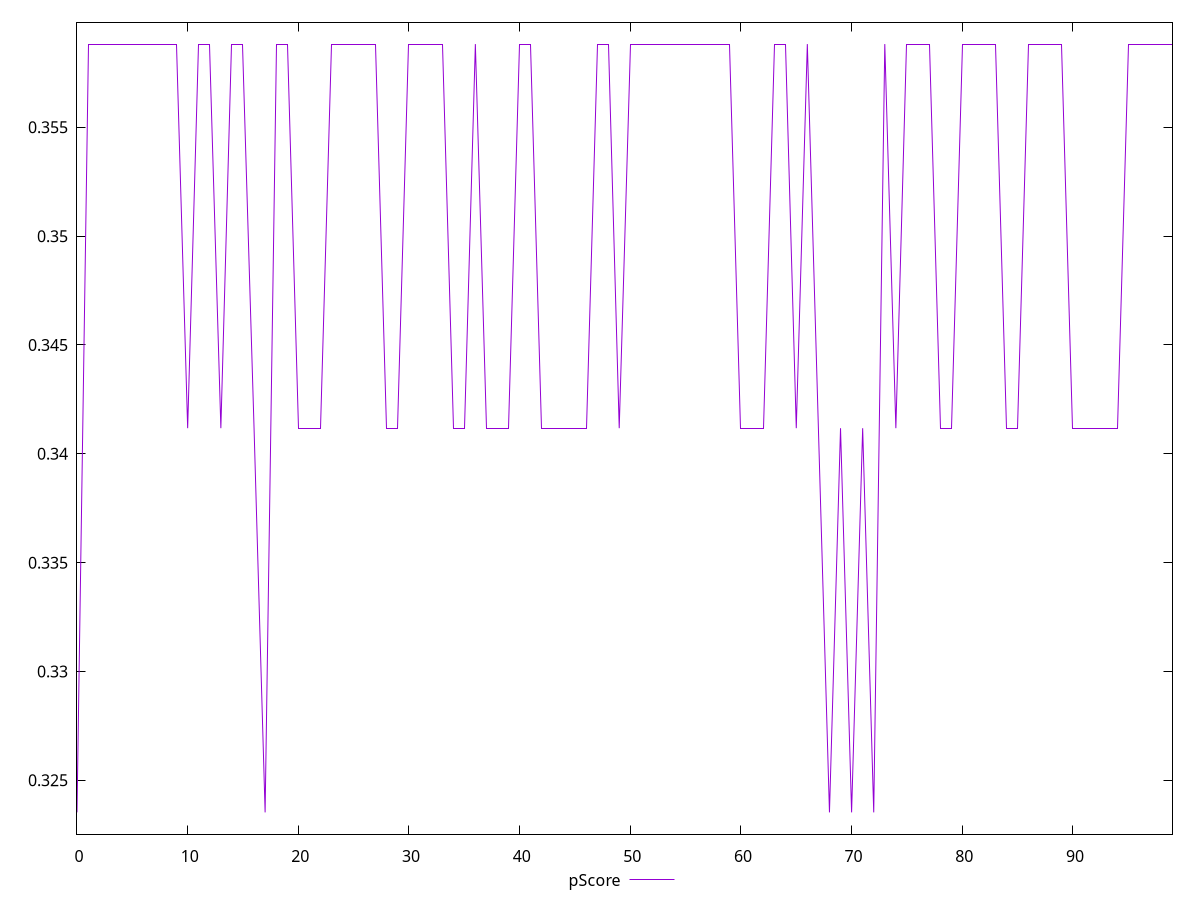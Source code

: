 reset

$pScore <<EOF
0 0.32352941176470584
1 0.3588235294117647
2 0.3588235294117647
3 0.3588235294117647
4 0.3588235294117647
5 0.3588235294117647
6 0.3588235294117647
7 0.3588235294117647
8 0.3588235294117647
9 0.3588235294117647
10 0.3411764705882353
11 0.3588235294117647
12 0.3588235294117647
13 0.3411764705882353
14 0.3588235294117647
15 0.3588235294117647
16 0.3411764705882353
17 0.32352941176470584
18 0.3588235294117647
19 0.3588235294117647
20 0.3411764705882353
21 0.3411764705882353
22 0.3411764705882353
23 0.3588235294117647
24 0.3588235294117647
25 0.3588235294117647
26 0.3588235294117647
27 0.3588235294117647
28 0.3411764705882353
29 0.3411764705882353
30 0.3588235294117647
31 0.3588235294117647
32 0.3588235294117647
33 0.3588235294117647
34 0.3411764705882353
35 0.3411764705882353
36 0.3588235294117647
37 0.3411764705882353
38 0.3411764705882353
39 0.3411764705882353
40 0.3588235294117647
41 0.3588235294117647
42 0.3411764705882353
43 0.3411764705882353
44 0.3411764705882353
45 0.3411764705882353
46 0.3411764705882353
47 0.3588235294117647
48 0.3588235294117647
49 0.3411764705882353
50 0.3588235294117647
51 0.3588235294117647
52 0.3588235294117647
53 0.3588235294117647
54 0.3588235294117647
55 0.3588235294117647
56 0.3588235294117647
57 0.3588235294117647
58 0.3588235294117647
59 0.3588235294117647
60 0.3411764705882353
61 0.3411764705882353
62 0.3411764705882353
63 0.3588235294117647
64 0.3588235294117647
65 0.3411764705882353
66 0.3588235294117647
67 0.3411764705882353
68 0.32352941176470584
69 0.3411764705882353
70 0.32352941176470584
71 0.3411764705882353
72 0.32352941176470584
73 0.3588235294117647
74 0.3411764705882353
75 0.3588235294117647
76 0.3588235294117647
77 0.3588235294117647
78 0.3411764705882353
79 0.3411764705882353
80 0.3588235294117647
81 0.3588235294117647
82 0.3588235294117647
83 0.3588235294117647
84 0.3411764705882353
85 0.3411764705882353
86 0.3588235294117647
87 0.3588235294117647
88 0.3588235294117647
89 0.3588235294117647
90 0.3411764705882353
91 0.3411764705882353
92 0.3411764705882353
93 0.3411764705882353
94 0.3411764705882353
95 0.3588235294117647
96 0.3588235294117647
97 0.3588235294117647
98 0.3588235294117647
99 0.3588235294117647
EOF

set key outside below
set xrange [0:99]
set yrange [0.32252941176470584:0.3598235294117647]
set trange [0.32252941176470584:0.3598235294117647]
set terminal svg size 640, 500 enhanced background rgb 'white'
set output "reports/report_00033_2021-03-01T14-23-16.841Z/unused-javascript/samples/astro-inner-cached/pScore/values.svg"

plot $pScore title "pScore" with line

reset
